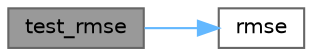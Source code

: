 digraph "test_rmse"
{
 // LATEX_PDF_SIZE
  bgcolor="transparent";
  edge [fontname=Helvetica,fontsize=10,labelfontname=Helvetica,labelfontsize=10];
  node [fontname=Helvetica,fontsize=10,shape=box,height=0.2,width=0.4];
  rankdir="LR";
  Node1 [id="Node000001",label="test_rmse",height=0.2,width=0.4,color="gray40", fillcolor="grey60", style="filled", fontcolor="black",tooltip=" "];
  Node1 -> Node2 [id="edge3_Node000001_Node000002",color="steelblue1",style="solid",tooltip=" "];
  Node2 [id="Node000002",label="rmse",height=0.2,width=0.4,color="grey40", fillcolor="white", style="filled",URL="$d9/d7b/classtest__compression_1_1_test_comp.html#acab599e43f76a42446f7d128db6142f5",tooltip=" "];
}
